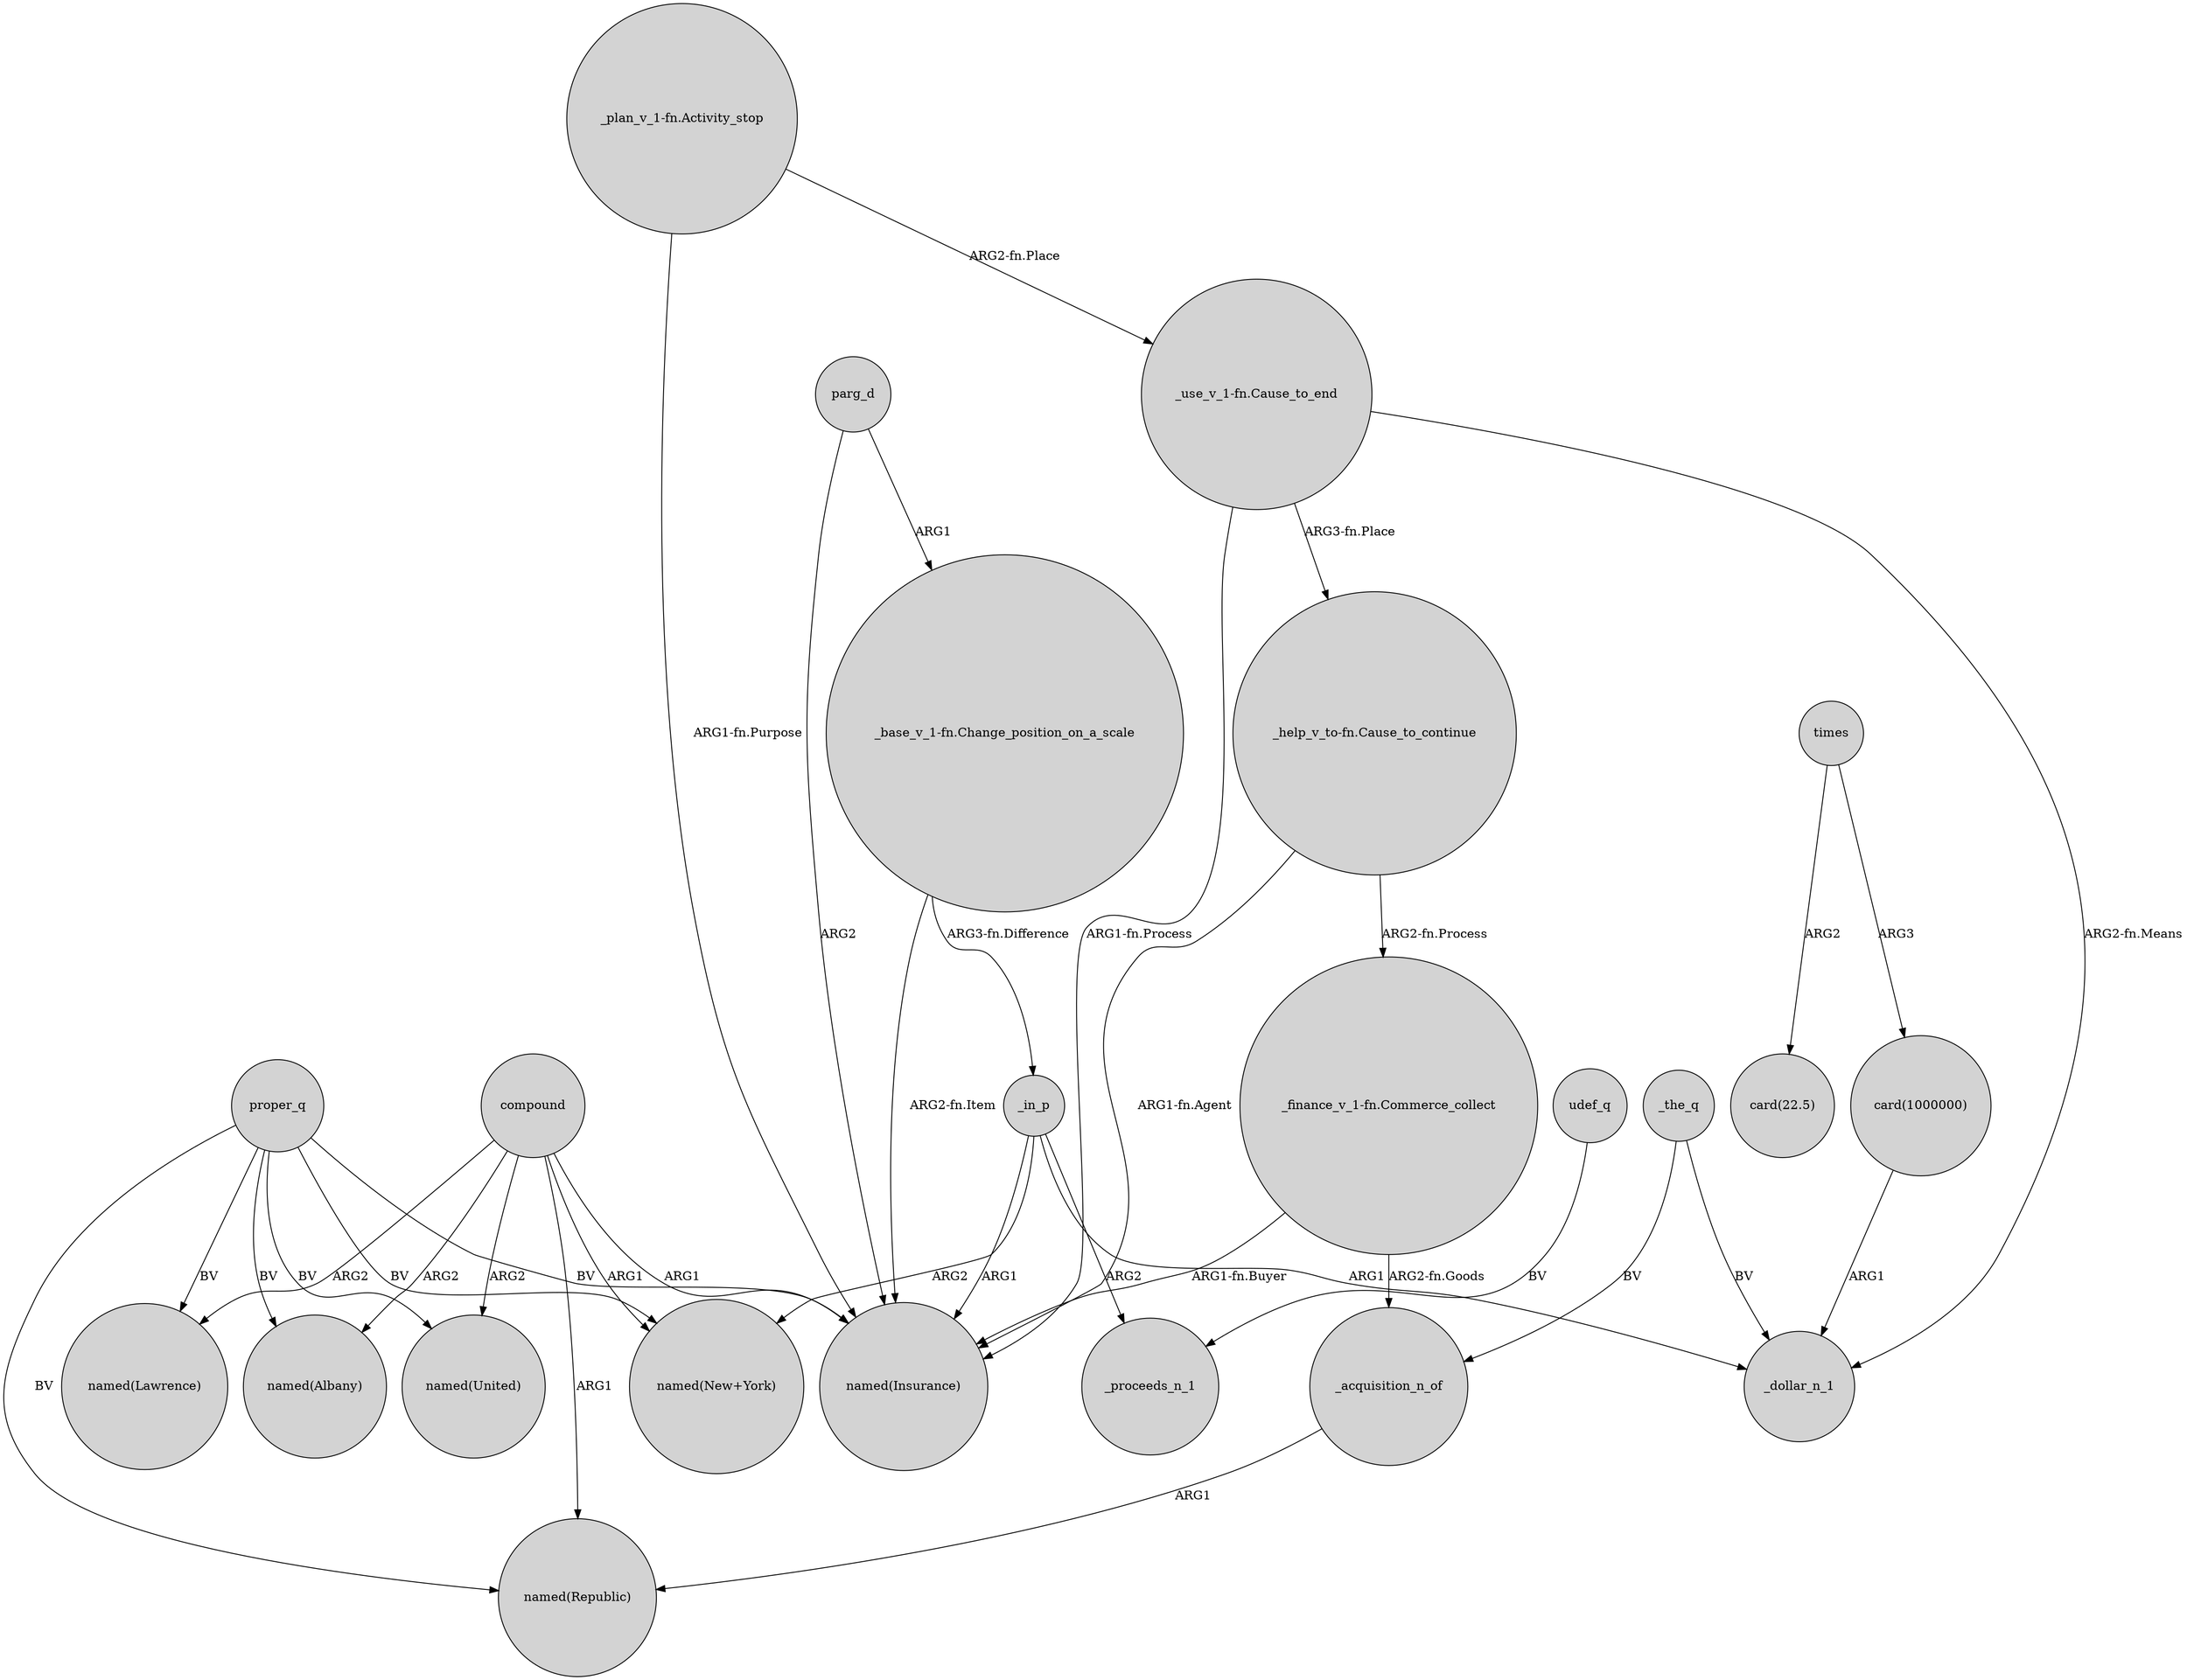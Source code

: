 digraph {
	node [shape=circle style=filled]
	_acquisition_n_of -> "named(Republic)" [label=ARG1]
	proper_q -> "named(Albany)" [label=BV]
	times -> "card(22.5)" [label=ARG2]
	compound -> "named(Albany)" [label=ARG2]
	_in_p -> _proceeds_n_1 [label=ARG2]
	proper_q -> "named(Insurance)" [label=BV]
	parg_d -> "_base_v_1-fn.Change_position_on_a_scale" [label=ARG1]
	"_use_v_1-fn.Cause_to_end" -> "named(Insurance)" [label="ARG1-fn.Process"]
	compound -> "named(United)" [label=ARG2]
	"_finance_v_1-fn.Commerce_collect" -> _acquisition_n_of [label="ARG2-fn.Goods"]
	"_use_v_1-fn.Cause_to_end" -> "_help_v_to-fn.Cause_to_continue" [label="ARG3-fn.Place"]
	"_help_v_to-fn.Cause_to_continue" -> "_finance_v_1-fn.Commerce_collect" [label="ARG2-fn.Process"]
	times -> "card(1000000)" [label=ARG3]
	_the_q -> _acquisition_n_of [label=BV]
	_the_q -> _dollar_n_1 [label=BV]
	parg_d -> "named(Insurance)" [label=ARG2]
	proper_q -> "named(New+York)" [label=BV]
	_in_p -> "named(Insurance)" [label=ARG1]
	proper_q -> "named(Lawrence)" [label=BV]
	"_finance_v_1-fn.Commerce_collect" -> "named(Insurance)" [label="ARG1-fn.Buyer"]
	compound -> "named(Lawrence)" [label=ARG2]
	_in_p -> _dollar_n_1 [label=ARG1]
	_in_p -> "named(New+York)" [label=ARG2]
	"_help_v_to-fn.Cause_to_continue" -> "named(Insurance)" [label="ARG1-fn.Agent"]
	udef_q -> _proceeds_n_1 [label=BV]
	compound -> "named(Insurance)" [label=ARG1]
	"_use_v_1-fn.Cause_to_end" -> _dollar_n_1 [label="ARG2-fn.Means"]
	"card(1000000)" -> _dollar_n_1 [label=ARG1]
	proper_q -> "named(United)" [label=BV]
	"_plan_v_1-fn.Activity_stop" -> "_use_v_1-fn.Cause_to_end" [label="ARG2-fn.Place"]
	compound -> "named(New+York)" [label=ARG1]
	proper_q -> "named(Republic)" [label=BV]
	"_base_v_1-fn.Change_position_on_a_scale" -> _in_p [label="ARG3-fn.Difference"]
	compound -> "named(Republic)" [label=ARG1]
	"_plan_v_1-fn.Activity_stop" -> "named(Insurance)" [label="ARG1-fn.Purpose"]
	"_base_v_1-fn.Change_position_on_a_scale" -> "named(Insurance)" [label="ARG2-fn.Item"]
}
